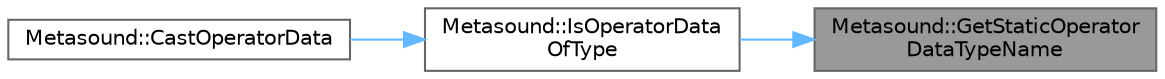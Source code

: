 digraph "Metasound::GetStaticOperatorDataTypeName"
{
 // INTERACTIVE_SVG=YES
 // LATEX_PDF_SIZE
  bgcolor="transparent";
  edge [fontname=Helvetica,fontsize=10,labelfontname=Helvetica,labelfontsize=10];
  node [fontname=Helvetica,fontsize=10,shape=box,height=0.2,width=0.4];
  rankdir="RL";
  Node1 [id="Node000001",label="Metasound::GetStaticOperator\lDataTypeName",height=0.2,width=0.4,color="gray40", fillcolor="grey60", style="filled", fontcolor="black",tooltip="Returns the type name of the node configuration object."];
  Node1 -> Node2 [id="edge1_Node000001_Node000002",dir="back",color="steelblue1",style="solid",tooltip=" "];
  Node2 [id="Node000002",label="Metasound::IsOperatorData\lOfType",height=0.2,width=0.4,color="grey40", fillcolor="white", style="filled",URL="$d8/d33/namespaceMetasound.html#a7d3b9773fd2862206fae867fea5e8e4a",tooltip="Returns true if the provided node configuration is of the type T."];
  Node2 -> Node3 [id="edge2_Node000002_Node000003",dir="back",color="steelblue1",style="solid",tooltip=" "];
  Node3 [id="Node000003",label="Metasound::CastOperatorData",height=0.2,width=0.4,color="grey40", fillcolor="white", style="filled",URL="$d8/d33/namespaceMetasound.html#aebbca8c45bd593f366698495b452585d",tooltip="Returns a non-null pointer to a downcast node configuration object if the provided node configuration..."];
}
